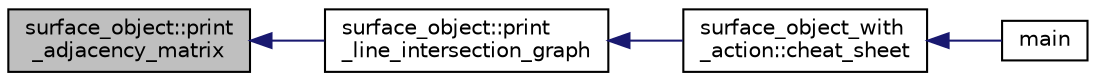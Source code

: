 digraph "surface_object::print_adjacency_matrix"
{
  edge [fontname="Helvetica",fontsize="10",labelfontname="Helvetica",labelfontsize="10"];
  node [fontname="Helvetica",fontsize="10",shape=record];
  rankdir="LR";
  Node1847 [label="surface_object::print\l_adjacency_matrix",height=0.2,width=0.4,color="black", fillcolor="grey75", style="filled", fontcolor="black"];
  Node1847 -> Node1848 [dir="back",color="midnightblue",fontsize="10",style="solid",fontname="Helvetica"];
  Node1848 [label="surface_object::print\l_line_intersection_graph",height=0.2,width=0.4,color="black", fillcolor="white", style="filled",URL="$df/df8/classsurface__object.html#a89500b9c84a04ba16f97c3f0f25f3f34"];
  Node1848 -> Node1849 [dir="back",color="midnightblue",fontsize="10",style="solid",fontname="Helvetica"];
  Node1849 [label="surface_object_with\l_action::cheat_sheet",height=0.2,width=0.4,color="black", fillcolor="white", style="filled",URL="$db/d28/classsurface__object__with__action.html#a13371a6bb26f27759adcc0f7292b12d2"];
  Node1849 -> Node1850 [dir="back",color="midnightblue",fontsize="10",style="solid",fontname="Helvetica"];
  Node1850 [label="main",height=0.2,width=0.4,color="black", fillcolor="white", style="filled",URL="$d2/dfa/create__surface__main_8_c.html#a217dbf8b442f20279ea00b898af96f52"];
}
